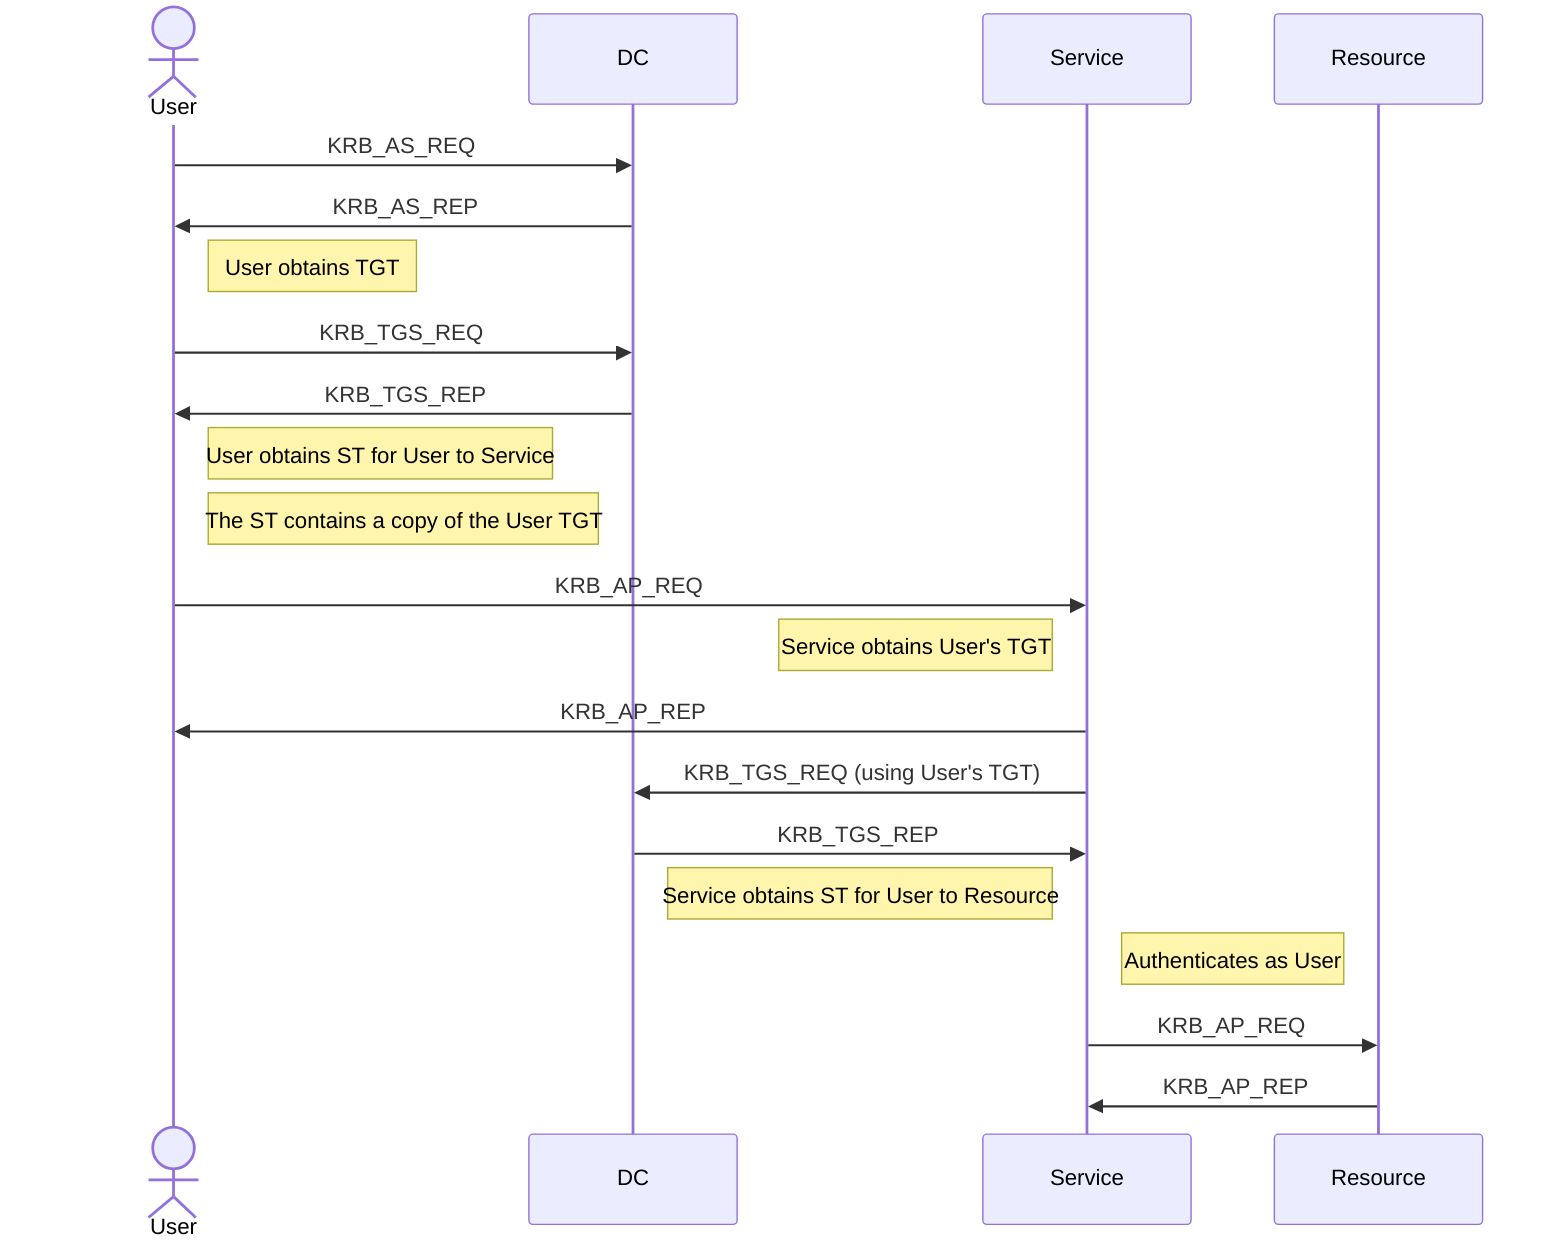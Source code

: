 %% Unconstrained Delegation
sequenceDiagram

actor User

User->>DC: KRB_AS_REQ
DC->>User: KRB_AS_REP
Note right of User: User obtains TGT
User->>DC: KRB_TGS_REQ
DC->>User: KRB_TGS_REP
Note right of User: User obtains ST for User to Service
Note right of User: The ST contains a copy of the User TGT

User->>Service: KRB_AP_REQ
Note left of Service: Service obtains User's TGT
Service->>User: KRB_AP_REP

Service->>DC: KRB_TGS_REQ (using User's TGT)
DC->>Service: KRB_TGS_REP
Note left of Service: Service obtains ST for User to Resource

Note right of Service: Authenticates as User
Service->>Resource: KRB_AP_REQ
Resource->>Service: KRB_AP_REP